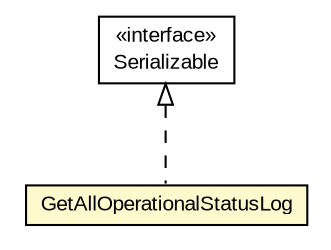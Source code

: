 #!/usr/local/bin/dot
#
# Class diagram 
# Generated by UMLGraph version R5_6-24-gf6e263 (http://www.umlgraph.org/)
#

digraph G {
	edge [fontname="arial",fontsize=10,labelfontname="arial",labelfontsize=10];
	node [fontname="arial",fontsize=10,shape=plaintext];
	nodesep=0.25;
	ranksep=0.5;
	// org.miloss.fgsms.services.interfaces.dataaccessservice.GetAllOperationalStatusLog
	c124665 [label=<<table title="org.miloss.fgsms.services.interfaces.dataaccessservice.GetAllOperationalStatusLog" border="0" cellborder="1" cellspacing="0" cellpadding="2" port="p" bgcolor="lemonChiffon" href="./GetAllOperationalStatusLog.html">
		<tr><td><table border="0" cellspacing="0" cellpadding="1">
<tr><td align="center" balign="center"> GetAllOperationalStatusLog </td></tr>
		</table></td></tr>
		</table>>, URL="./GetAllOperationalStatusLog.html", fontname="arial", fontcolor="black", fontsize=10.0];
	//org.miloss.fgsms.services.interfaces.dataaccessservice.GetAllOperationalStatusLog implements java.io.Serializable
	c125109:p -> c124665:p [dir=back,arrowtail=empty,style=dashed];
	// java.io.Serializable
	c125109 [label=<<table title="java.io.Serializable" border="0" cellborder="1" cellspacing="0" cellpadding="2" port="p" href="http://java.sun.com/j2se/1.4.2/docs/api/java/io/Serializable.html">
		<tr><td><table border="0" cellspacing="0" cellpadding="1">
<tr><td align="center" balign="center"> &#171;interface&#187; </td></tr>
<tr><td align="center" balign="center"> Serializable </td></tr>
		</table></td></tr>
		</table>>, URL="http://java.sun.com/j2se/1.4.2/docs/api/java/io/Serializable.html", fontname="arial", fontcolor="black", fontsize=10.0];
}


